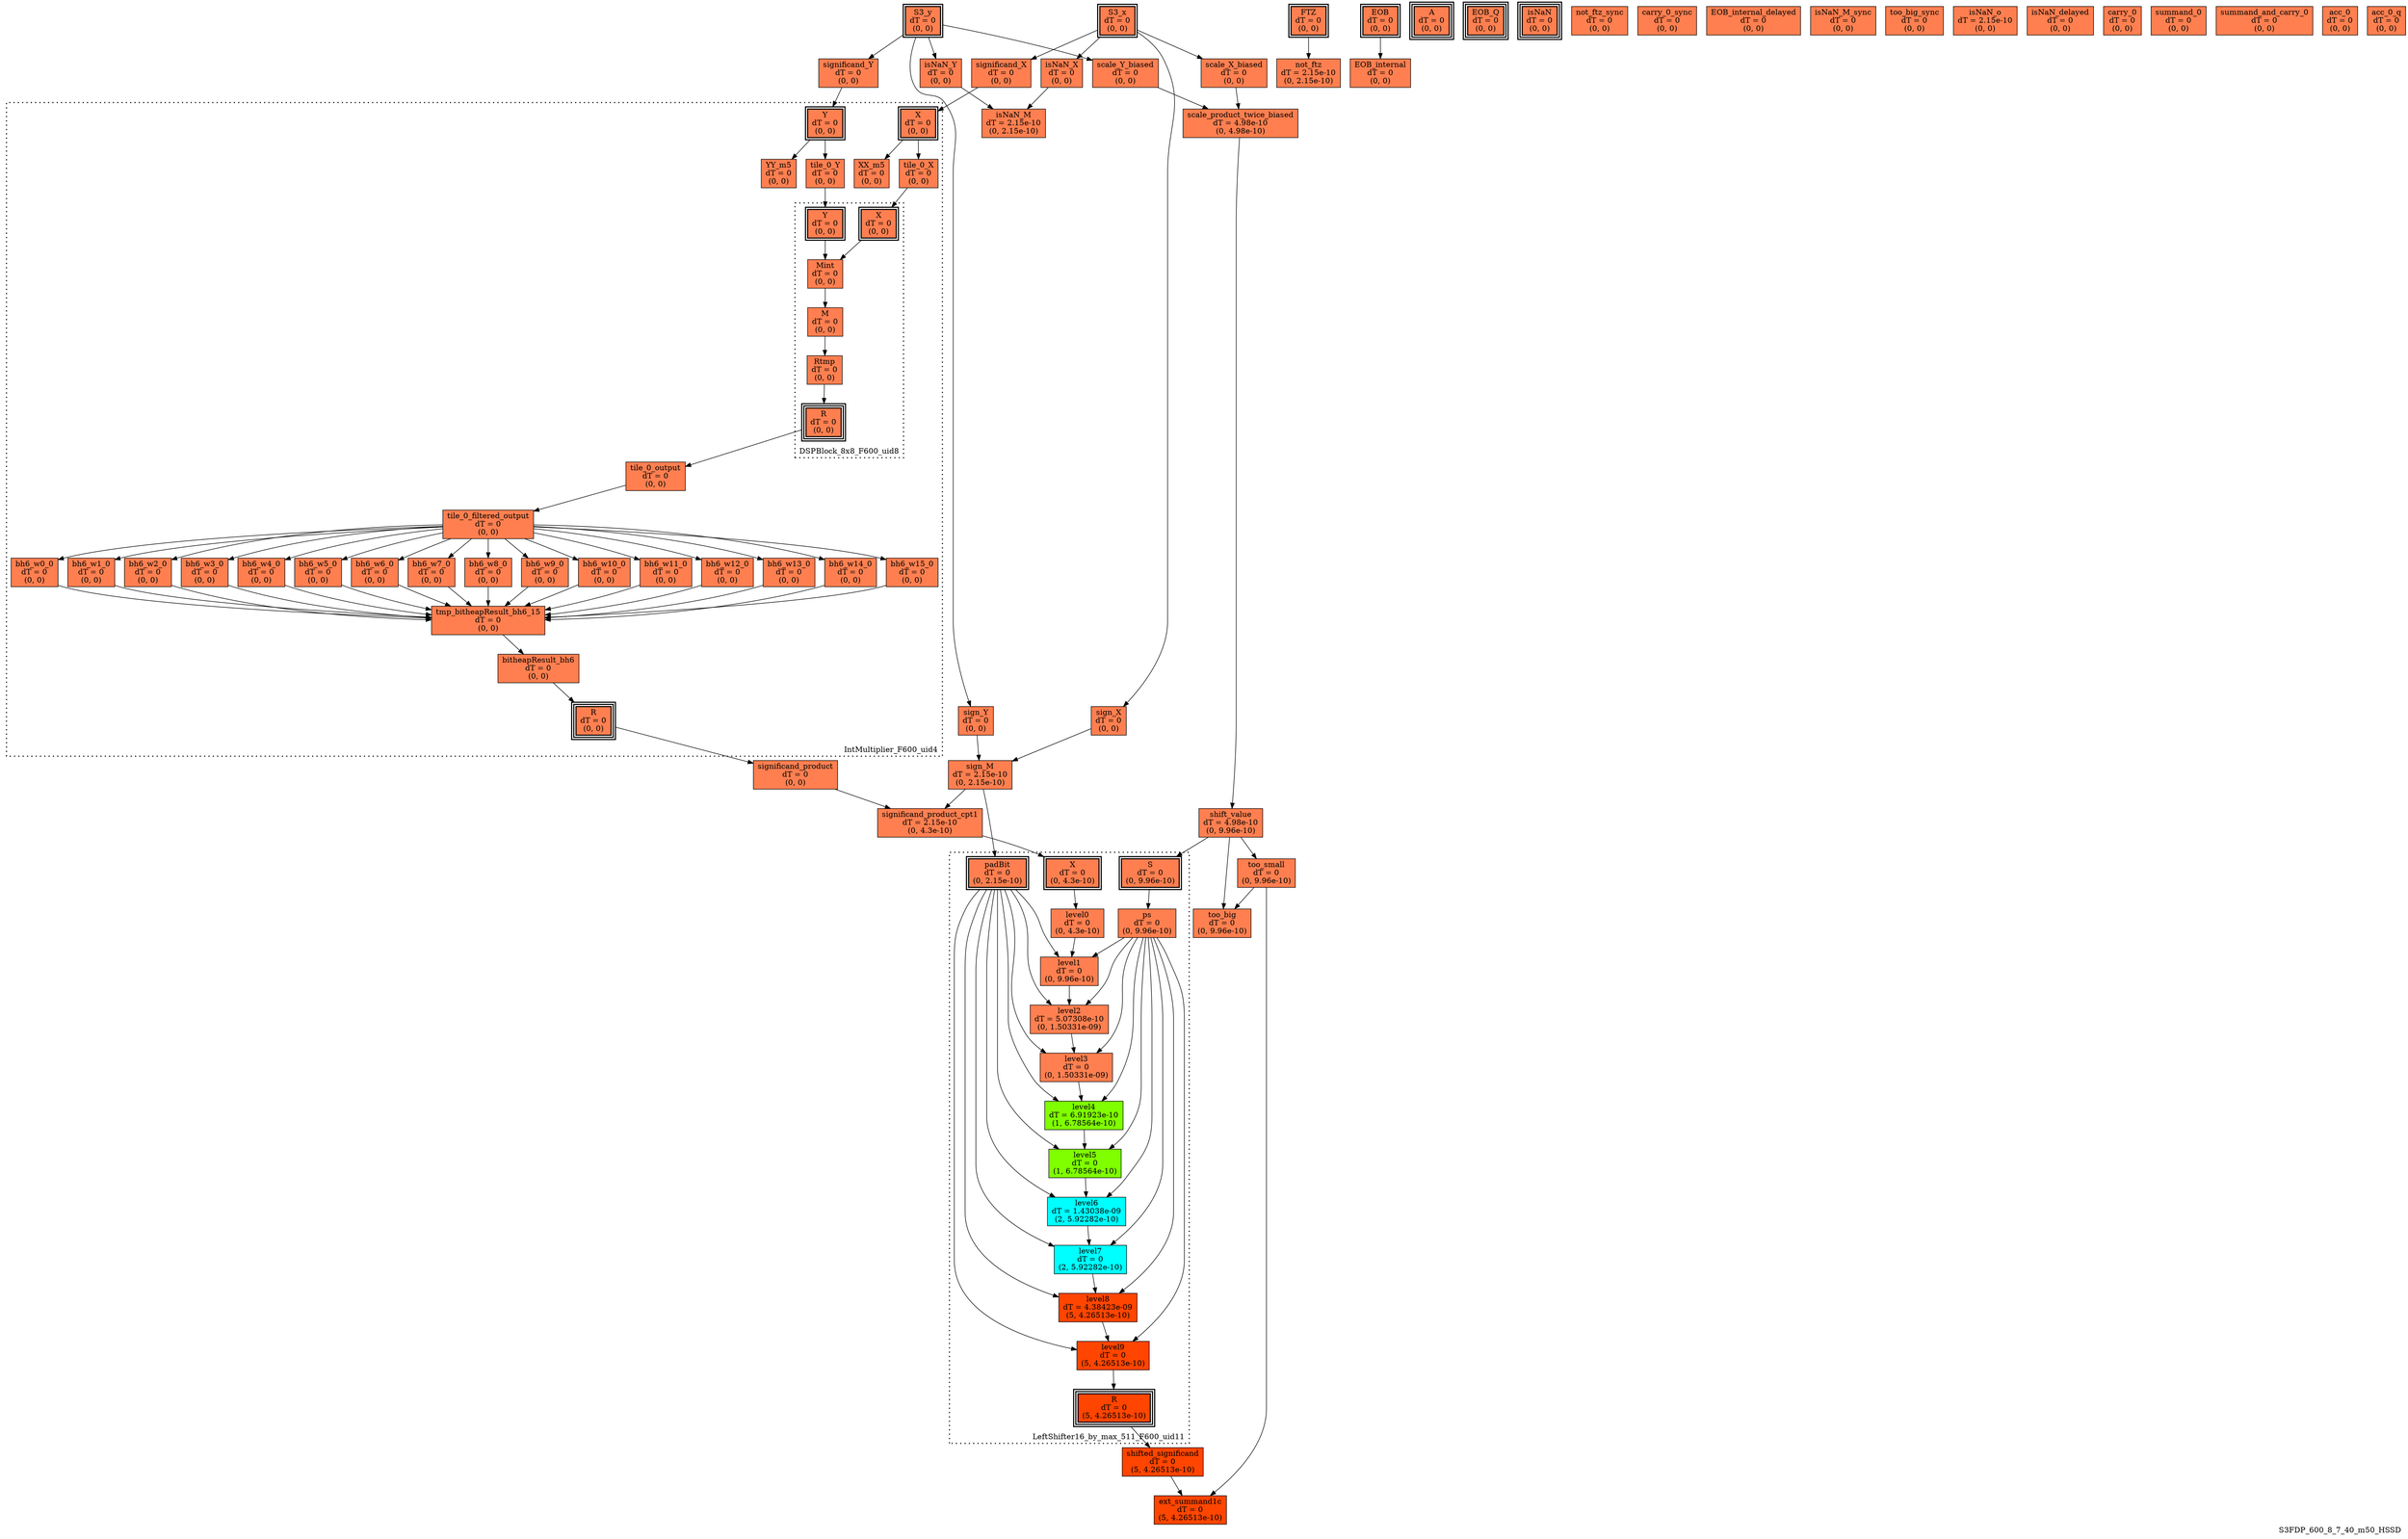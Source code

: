 digraph S3FDP_600_8_7_40_m50_HSSD
{
	//graph drawing options
	label=S3FDP_600_8_7_40_m50_HSSD;
	labelloc=bottom;
	labeljust=right;
	ratio=auto;
	nodesep=0.25;
	ranksep=0.5;

	//input/output signals of operator S3FDP_600_8_7_40_m50_HSSD
	S3_x__S3FDP_600_8_7_40_m50_HSSD [ label="S3_x\ndT = 0\n(0, 0)", shape=box, color=black, style="bold, filled", fillcolor=coral, peripheries=2 ];
	S3_y__S3FDP_600_8_7_40_m50_HSSD [ label="S3_y\ndT = 0\n(0, 0)", shape=box, color=black, style="bold, filled", fillcolor=coral, peripheries=2 ];
	FTZ__S3FDP_600_8_7_40_m50_HSSD [ label="FTZ\ndT = 0\n(0, 0)", shape=box, color=black, style="bold, filled", fillcolor=coral, peripheries=2 ];
	EOB__S3FDP_600_8_7_40_m50_HSSD [ label="EOB\ndT = 0\n(0, 0)", shape=box, color=black, style="bold, filled", fillcolor=coral, peripheries=2 ];
	A__S3FDP_600_8_7_40_m50_HSSD [ label="A\ndT = 0\n(0, 0)", shape=box, color=black, style="bold, filled", fillcolor=coral, peripheries=3 ];
	EOB_Q__S3FDP_600_8_7_40_m50_HSSD [ label="EOB_Q\ndT = 0\n(0, 0)", shape=box, color=black, style="bold, filled", fillcolor=coral, peripheries=3 ];
	isNaN__S3FDP_600_8_7_40_m50_HSSD [ label="isNaN\ndT = 0\n(0, 0)", shape=box, color=black, style="bold, filled", fillcolor=coral, peripheries=3 ];
	{rank=same S3_x__S3FDP_600_8_7_40_m50_HSSD, S3_y__S3FDP_600_8_7_40_m50_HSSD, FTZ__S3FDP_600_8_7_40_m50_HSSD, EOB__S3FDP_600_8_7_40_m50_HSSD};
	{rank=same A__S3FDP_600_8_7_40_m50_HSSD, EOB_Q__S3FDP_600_8_7_40_m50_HSSD, isNaN__S3FDP_600_8_7_40_m50_HSSD};
	//internal signals of operator S3FDP_600_8_7_40_m50_HSSD
	sign_X__S3FDP_600_8_7_40_m50_HSSD [ label="sign_X\ndT = 0\n(0, 0)", shape=box, color=black, style=filled, fillcolor=coral, peripheries=1 ];
	sign_Y__S3FDP_600_8_7_40_m50_HSSD [ label="sign_Y\ndT = 0\n(0, 0)", shape=box, color=black, style=filled, fillcolor=coral, peripheries=1 ];
	sign_M__S3FDP_600_8_7_40_m50_HSSD [ label="sign_M\ndT = 2.15e-10\n(0, 2.15e-10)", shape=box, color=black, style=filled, fillcolor=coral, peripheries=1 ];
	isNaN_X__S3FDP_600_8_7_40_m50_HSSD [ label="isNaN_X\ndT = 0\n(0, 0)", shape=box, color=black, style=filled, fillcolor=coral, peripheries=1 ];
	isNaN_Y__S3FDP_600_8_7_40_m50_HSSD [ label="isNaN_Y\ndT = 0\n(0, 0)", shape=box, color=black, style=filled, fillcolor=coral, peripheries=1 ];
	isNaN_M__S3FDP_600_8_7_40_m50_HSSD [ label="isNaN_M\ndT = 2.15e-10\n(0, 2.15e-10)", shape=box, color=black, style=filled, fillcolor=coral, peripheries=1 ];
	significand_X__S3FDP_600_8_7_40_m50_HSSD [ label="significand_X\ndT = 0\n(0, 0)", shape=box, color=black, style=filled, fillcolor=coral, peripheries=1 ];
	significand_Y__S3FDP_600_8_7_40_m50_HSSD [ label="significand_Y\ndT = 0\n(0, 0)", shape=box, color=black, style=filled, fillcolor=coral, peripheries=1 ];
	significand_product__S3FDP_600_8_7_40_m50_HSSD [ label="significand_product\ndT = 0\n(0, 0)", shape=box, color=black, style=filled, fillcolor=coral, peripheries=1 ];
	scale_X_biased__S3FDP_600_8_7_40_m50_HSSD [ label="scale_X_biased\ndT = 0\n(0, 0)", shape=box, color=black, style=filled, fillcolor=coral, peripheries=1 ];
	scale_Y_biased__S3FDP_600_8_7_40_m50_HSSD [ label="scale_Y_biased\ndT = 0\n(0, 0)", shape=box, color=black, style=filled, fillcolor=coral, peripheries=1 ];
	scale_product_twice_biased__S3FDP_600_8_7_40_m50_HSSD [ label="scale_product_twice_biased\ndT = 4.98e-10\n(0, 4.98e-10)", shape=box, color=black, style=filled, fillcolor=coral, peripheries=1 ];
	significand_product_cpt1__S3FDP_600_8_7_40_m50_HSSD [ label="significand_product_cpt1\ndT = 2.15e-10\n(0, 4.3e-10)", shape=box, color=black, style=filled, fillcolor=coral, peripheries=1 ];
	shift_value__S3FDP_600_8_7_40_m50_HSSD [ label="shift_value\ndT = 4.98e-10\n(0, 9.96e-10)", shape=box, color=black, style=filled, fillcolor=coral, peripheries=1 ];
	shifted_significand__S3FDP_600_8_7_40_m50_HSSD [ label="shifted_significand\ndT = 0\n(5, 4.26513e-10)", shape=box, color=black, style=filled, fillcolor=orangered, peripheries=1 ];
	too_small__S3FDP_600_8_7_40_m50_HSSD [ label="too_small\ndT = 0\n(0, 9.96e-10)", shape=box, color=black, style=filled, fillcolor=coral, peripheries=1 ];
	too_big__S3FDP_600_8_7_40_m50_HSSD [ label="too_big\ndT = 0\n(0, 9.96e-10)", shape=box, color=black, style=filled, fillcolor=coral, peripheries=1 ];
	ext_summand1c__S3FDP_600_8_7_40_m50_HSSD [ label="ext_summand1c\ndT = 0\n(5, 4.26513e-10)", shape=box, color=black, style=filled, fillcolor=orangered, peripheries=1 ];
	not_ftz__S3FDP_600_8_7_40_m50_HSSD [ label="not_ftz\ndT = 2.15e-10\n(0, 2.15e-10)", shape=box, color=black, style=filled, fillcolor=coral, peripheries=1 ];
	EOB_internal__S3FDP_600_8_7_40_m50_HSSD [ label="EOB_internal\ndT = 0\n(0, 0)", shape=box, color=black, style=filled, fillcolor=coral, peripheries=1 ];
	not_ftz_sync__S3FDP_600_8_7_40_m50_HSSD [ label="not_ftz_sync\ndT = 0\n(0, 0)", shape=box, color=black, style=filled, fillcolor=coral, peripheries=1 ];
	carry_0_sync__S3FDP_600_8_7_40_m50_HSSD [ label="carry_0_sync\ndT = 0\n(0, 0)", shape=box, color=black, style=filled, fillcolor=coral, peripheries=1 ];
	EOB_internal_delayed__S3FDP_600_8_7_40_m50_HSSD [ label="EOB_internal_delayed\ndT = 0\n(0, 0)", shape=box, color=black, style=filled, fillcolor=coral, peripheries=1 ];
	isNaN_M_sync__S3FDP_600_8_7_40_m50_HSSD [ label="isNaN_M_sync\ndT = 0\n(0, 0)", shape=box, color=black, style=filled, fillcolor=coral, peripheries=1 ];
	too_big_sync__S3FDP_600_8_7_40_m50_HSSD [ label="too_big_sync\ndT = 0\n(0, 0)", shape=box, color=black, style=filled, fillcolor=coral, peripheries=1 ];
	isNaN_o__S3FDP_600_8_7_40_m50_HSSD [ label="isNaN_o\ndT = 2.15e-10\n(0, 0)", shape=box, color=black, style=filled, fillcolor=coral, peripheries=1 ];
	isNaN_delayed__S3FDP_600_8_7_40_m50_HSSD [ label="isNaN_delayed\ndT = 0\n(0, 0)", shape=box, color=black, style=filled, fillcolor=coral, peripheries=1 ];
	carry_0__S3FDP_600_8_7_40_m50_HSSD [ label="carry_0\ndT = 0\n(0, 0)", shape=box, color=black, style=filled, fillcolor=coral, peripheries=1 ];
	summand_0__S3FDP_600_8_7_40_m50_HSSD [ label="summand_0\ndT = 0\n(0, 0)", shape=box, color=black, style=filled, fillcolor=coral, peripheries=1 ];
	summand_and_carry_0__S3FDP_600_8_7_40_m50_HSSD [ label="summand_and_carry_0\ndT = 0\n(0, 0)", shape=box, color=black, style=filled, fillcolor=coral, peripheries=1 ];
	acc_0__S3FDP_600_8_7_40_m50_HSSD [ label="acc_0\ndT = 0\n(0, 0)", shape=box, color=black, style=filled, fillcolor=coral, peripheries=1 ];
	acc_0_q__S3FDP_600_8_7_40_m50_HSSD [ label="acc_0_q\ndT = 0\n(0, 0)", shape=box, color=black, style=filled, fillcolor=coral, peripheries=1 ];

	//subcomponents of operator S3FDP_600_8_7_40_m50_HSSD

	subgraph cluster_IntMultiplier_F600_uid4
	{
		//graph drawing options
		label=IntMultiplier_F600_uid4;
		labelloc=bottom;
		labeljust=right;
		style="bold, dotted";
		ratio=auto;
		nodesep=0.25;
		ranksep=0.5;

		//input/output signals of operator IntMultiplier_F600_uid4
		X__IntMultiplier_F600_uid4 [ label="X\ndT = 0\n(0, 0)", shape=box, color=black, style="bold, filled", fillcolor=coral, peripheries=2 ];
		Y__IntMultiplier_F600_uid4 [ label="Y\ndT = 0\n(0, 0)", shape=box, color=black, style="bold, filled", fillcolor=coral, peripheries=2 ];
		R__IntMultiplier_F600_uid4 [ label="R\ndT = 0\n(0, 0)", shape=box, color=black, style="bold, filled", fillcolor=coral, peripheries=3 ];
		{rank=same X__IntMultiplier_F600_uid4, Y__IntMultiplier_F600_uid4};
		{rank=same R__IntMultiplier_F600_uid4};
		//internal signals of operator IntMultiplier_F600_uid4
		XX_m5__IntMultiplier_F600_uid4 [ label="XX_m5\ndT = 0\n(0, 0)", shape=box, color=black, style=filled, fillcolor=coral, peripheries=1 ];
		YY_m5__IntMultiplier_F600_uid4 [ label="YY_m5\ndT = 0\n(0, 0)", shape=box, color=black, style=filled, fillcolor=coral, peripheries=1 ];
		tile_0_X__IntMultiplier_F600_uid4 [ label="tile_0_X\ndT = 0\n(0, 0)", shape=box, color=black, style=filled, fillcolor=coral, peripheries=1 ];
		tile_0_Y__IntMultiplier_F600_uid4 [ label="tile_0_Y\ndT = 0\n(0, 0)", shape=box, color=black, style=filled, fillcolor=coral, peripheries=1 ];
		tile_0_output__IntMultiplier_F600_uid4 [ label="tile_0_output\ndT = 0\n(0, 0)", shape=box, color=black, style=filled, fillcolor=coral, peripheries=1 ];
		tile_0_filtered_output__IntMultiplier_F600_uid4 [ label="tile_0_filtered_output\ndT = 0\n(0, 0)", shape=box, color=black, style=filled, fillcolor=coral, peripheries=1 ];
		bh6_w0_0__IntMultiplier_F600_uid4 [ label="bh6_w0_0\ndT = 0\n(0, 0)", shape=box, color=black, style=filled, fillcolor=coral, peripheries=1 ];
		bh6_w1_0__IntMultiplier_F600_uid4 [ label="bh6_w1_0\ndT = 0\n(0, 0)", shape=box, color=black, style=filled, fillcolor=coral, peripheries=1 ];
		bh6_w2_0__IntMultiplier_F600_uid4 [ label="bh6_w2_0\ndT = 0\n(0, 0)", shape=box, color=black, style=filled, fillcolor=coral, peripheries=1 ];
		bh6_w3_0__IntMultiplier_F600_uid4 [ label="bh6_w3_0\ndT = 0\n(0, 0)", shape=box, color=black, style=filled, fillcolor=coral, peripheries=1 ];
		bh6_w4_0__IntMultiplier_F600_uid4 [ label="bh6_w4_0\ndT = 0\n(0, 0)", shape=box, color=black, style=filled, fillcolor=coral, peripheries=1 ];
		bh6_w5_0__IntMultiplier_F600_uid4 [ label="bh6_w5_0\ndT = 0\n(0, 0)", shape=box, color=black, style=filled, fillcolor=coral, peripheries=1 ];
		bh6_w6_0__IntMultiplier_F600_uid4 [ label="bh6_w6_0\ndT = 0\n(0, 0)", shape=box, color=black, style=filled, fillcolor=coral, peripheries=1 ];
		bh6_w7_0__IntMultiplier_F600_uid4 [ label="bh6_w7_0\ndT = 0\n(0, 0)", shape=box, color=black, style=filled, fillcolor=coral, peripheries=1 ];
		bh6_w8_0__IntMultiplier_F600_uid4 [ label="bh6_w8_0\ndT = 0\n(0, 0)", shape=box, color=black, style=filled, fillcolor=coral, peripheries=1 ];
		bh6_w9_0__IntMultiplier_F600_uid4 [ label="bh6_w9_0\ndT = 0\n(0, 0)", shape=box, color=black, style=filled, fillcolor=coral, peripheries=1 ];
		bh6_w10_0__IntMultiplier_F600_uid4 [ label="bh6_w10_0\ndT = 0\n(0, 0)", shape=box, color=black, style=filled, fillcolor=coral, peripheries=1 ];
		bh6_w11_0__IntMultiplier_F600_uid4 [ label="bh6_w11_0\ndT = 0\n(0, 0)", shape=box, color=black, style=filled, fillcolor=coral, peripheries=1 ];
		bh6_w12_0__IntMultiplier_F600_uid4 [ label="bh6_w12_0\ndT = 0\n(0, 0)", shape=box, color=black, style=filled, fillcolor=coral, peripheries=1 ];
		bh6_w13_0__IntMultiplier_F600_uid4 [ label="bh6_w13_0\ndT = 0\n(0, 0)", shape=box, color=black, style=filled, fillcolor=coral, peripheries=1 ];
		bh6_w14_0__IntMultiplier_F600_uid4 [ label="bh6_w14_0\ndT = 0\n(0, 0)", shape=box, color=black, style=filled, fillcolor=coral, peripheries=1 ];
		bh6_w15_0__IntMultiplier_F600_uid4 [ label="bh6_w15_0\ndT = 0\n(0, 0)", shape=box, color=black, style=filled, fillcolor=coral, peripheries=1 ];
		tmp_bitheapResult_bh6_15__IntMultiplier_F600_uid4 [ label="tmp_bitheapResult_bh6_15\ndT = 0\n(0, 0)", shape=box, color=black, style=filled, fillcolor=coral, peripheries=1 ];
		bitheapResult_bh6__IntMultiplier_F600_uid4 [ label="bitheapResult_bh6\ndT = 0\n(0, 0)", shape=box, color=black, style=filled, fillcolor=coral, peripheries=1 ];

		//subcomponents of operator IntMultiplier_F600_uid4

		subgraph cluster_DSPBlock_8x8_F600_uid8
		{
			//graph drawing options
			label=DSPBlock_8x8_F600_uid8;
			labelloc=bottom;
			labeljust=right;
			style="bold, dotted";
			ratio=auto;
			nodesep=0.25;
			ranksep=0.5;

			//input/output signals of operator DSPBlock_8x8_F600_uid8
			X__DSPBlock_8x8_F600_uid8 [ label="X\ndT = 0\n(0, 0)", shape=box, color=black, style="bold, filled", fillcolor=coral, peripheries=2 ];
			Y__DSPBlock_8x8_F600_uid8 [ label="Y\ndT = 0\n(0, 0)", shape=box, color=black, style="bold, filled", fillcolor=coral, peripheries=2 ];
			R__DSPBlock_8x8_F600_uid8 [ label="R\ndT = 0\n(0, 0)", shape=box, color=black, style="bold, filled", fillcolor=coral, peripheries=3 ];
			{rank=same X__DSPBlock_8x8_F600_uid8, Y__DSPBlock_8x8_F600_uid8};
			{rank=same R__DSPBlock_8x8_F600_uid8};
			//internal signals of operator DSPBlock_8x8_F600_uid8
			Mint__DSPBlock_8x8_F600_uid8 [ label="Mint\ndT = 0\n(0, 0)", shape=box, color=black, style=filled, fillcolor=coral, peripheries=1 ];
			M__DSPBlock_8x8_F600_uid8 [ label="M\ndT = 0\n(0, 0)", shape=box, color=black, style=filled, fillcolor=coral, peripheries=1 ];
			Rtmp__DSPBlock_8x8_F600_uid8 [ label="Rtmp\ndT = 0\n(0, 0)", shape=box, color=black, style=filled, fillcolor=coral, peripheries=1 ];

			//subcomponents of operator DSPBlock_8x8_F600_uid8

			//input and internal signal connections of operator DSPBlock_8x8_F600_uid8
			X__DSPBlock_8x8_F600_uid8 -> Mint__DSPBlock_8x8_F600_uid8 [ arrowhead=normal, arrowsize=1.0, arrowtail=normal, color=black, dir=forward  ];
			Y__DSPBlock_8x8_F600_uid8 -> Mint__DSPBlock_8x8_F600_uid8 [ arrowhead=normal, arrowsize=1.0, arrowtail=normal, color=black, dir=forward  ];
			Mint__DSPBlock_8x8_F600_uid8 -> M__DSPBlock_8x8_F600_uid8 [ arrowhead=normal, arrowsize=1.0, arrowtail=normal, color=black, dir=forward  ];
			M__DSPBlock_8x8_F600_uid8 -> Rtmp__DSPBlock_8x8_F600_uid8 [ arrowhead=normal, arrowsize=1.0, arrowtail=normal, color=black, dir=forward  ];
			Rtmp__DSPBlock_8x8_F600_uid8 -> R__DSPBlock_8x8_F600_uid8 [ arrowhead=normal, arrowsize=1.0, arrowtail=normal, color=black, dir=forward  ];
		}

			//output signal connections of operator DSPBlock_8x8_F600_uid8
			R__DSPBlock_8x8_F600_uid8 -> tile_0_output__IntMultiplier_F600_uid4 [ arrowhead=normal, arrowsize=1.0, arrowtail=normal, color=black, dir=forward  ];

		//input and internal signal connections of operator IntMultiplier_F600_uid4
		X__IntMultiplier_F600_uid4 -> XX_m5__IntMultiplier_F600_uid4 [ arrowhead=normal, arrowsize=1.0, arrowtail=normal, color=black, dir=forward  ];
		X__IntMultiplier_F600_uid4 -> tile_0_X__IntMultiplier_F600_uid4 [ arrowhead=normal, arrowsize=1.0, arrowtail=normal, color=black, dir=forward  ];
		Y__IntMultiplier_F600_uid4 -> YY_m5__IntMultiplier_F600_uid4 [ arrowhead=normal, arrowsize=1.0, arrowtail=normal, color=black, dir=forward  ];
		Y__IntMultiplier_F600_uid4 -> tile_0_Y__IntMultiplier_F600_uid4 [ arrowhead=normal, arrowsize=1.0, arrowtail=normal, color=black, dir=forward  ];
		tile_0_X__IntMultiplier_F600_uid4 -> X__DSPBlock_8x8_F600_uid8 [ arrowhead=normal, arrowsize=1.0, arrowtail=normal, color=black, dir=forward  ];
		tile_0_Y__IntMultiplier_F600_uid4 -> Y__DSPBlock_8x8_F600_uid8 [ arrowhead=normal, arrowsize=1.0, arrowtail=normal, color=black, dir=forward  ];
		tile_0_output__IntMultiplier_F600_uid4 -> tile_0_filtered_output__IntMultiplier_F600_uid4 [ arrowhead=normal, arrowsize=1.0, arrowtail=normal, color=black, dir=forward  ];
		tile_0_filtered_output__IntMultiplier_F600_uid4 -> bh6_w0_0__IntMultiplier_F600_uid4 [ arrowhead=normal, arrowsize=1.0, arrowtail=normal, color=black, dir=forward  ];
		tile_0_filtered_output__IntMultiplier_F600_uid4 -> bh6_w1_0__IntMultiplier_F600_uid4 [ arrowhead=normal, arrowsize=1.0, arrowtail=normal, color=black, dir=forward  ];
		tile_0_filtered_output__IntMultiplier_F600_uid4 -> bh6_w2_0__IntMultiplier_F600_uid4 [ arrowhead=normal, arrowsize=1.0, arrowtail=normal, color=black, dir=forward  ];
		tile_0_filtered_output__IntMultiplier_F600_uid4 -> bh6_w3_0__IntMultiplier_F600_uid4 [ arrowhead=normal, arrowsize=1.0, arrowtail=normal, color=black, dir=forward  ];
		tile_0_filtered_output__IntMultiplier_F600_uid4 -> bh6_w4_0__IntMultiplier_F600_uid4 [ arrowhead=normal, arrowsize=1.0, arrowtail=normal, color=black, dir=forward  ];
		tile_0_filtered_output__IntMultiplier_F600_uid4 -> bh6_w5_0__IntMultiplier_F600_uid4 [ arrowhead=normal, arrowsize=1.0, arrowtail=normal, color=black, dir=forward  ];
		tile_0_filtered_output__IntMultiplier_F600_uid4 -> bh6_w6_0__IntMultiplier_F600_uid4 [ arrowhead=normal, arrowsize=1.0, arrowtail=normal, color=black, dir=forward  ];
		tile_0_filtered_output__IntMultiplier_F600_uid4 -> bh6_w7_0__IntMultiplier_F600_uid4 [ arrowhead=normal, arrowsize=1.0, arrowtail=normal, color=black, dir=forward  ];
		tile_0_filtered_output__IntMultiplier_F600_uid4 -> bh6_w8_0__IntMultiplier_F600_uid4 [ arrowhead=normal, arrowsize=1.0, arrowtail=normal, color=black, dir=forward  ];
		tile_0_filtered_output__IntMultiplier_F600_uid4 -> bh6_w9_0__IntMultiplier_F600_uid4 [ arrowhead=normal, arrowsize=1.0, arrowtail=normal, color=black, dir=forward  ];
		tile_0_filtered_output__IntMultiplier_F600_uid4 -> bh6_w10_0__IntMultiplier_F600_uid4 [ arrowhead=normal, arrowsize=1.0, arrowtail=normal, color=black, dir=forward  ];
		tile_0_filtered_output__IntMultiplier_F600_uid4 -> bh6_w11_0__IntMultiplier_F600_uid4 [ arrowhead=normal, arrowsize=1.0, arrowtail=normal, color=black, dir=forward  ];
		tile_0_filtered_output__IntMultiplier_F600_uid4 -> bh6_w12_0__IntMultiplier_F600_uid4 [ arrowhead=normal, arrowsize=1.0, arrowtail=normal, color=black, dir=forward  ];
		tile_0_filtered_output__IntMultiplier_F600_uid4 -> bh6_w13_0__IntMultiplier_F600_uid4 [ arrowhead=normal, arrowsize=1.0, arrowtail=normal, color=black, dir=forward  ];
		tile_0_filtered_output__IntMultiplier_F600_uid4 -> bh6_w14_0__IntMultiplier_F600_uid4 [ arrowhead=normal, arrowsize=1.0, arrowtail=normal, color=black, dir=forward  ];
		tile_0_filtered_output__IntMultiplier_F600_uid4 -> bh6_w15_0__IntMultiplier_F600_uid4 [ arrowhead=normal, arrowsize=1.0, arrowtail=normal, color=black, dir=forward  ];
		bh6_w0_0__IntMultiplier_F600_uid4 -> tmp_bitheapResult_bh6_15__IntMultiplier_F600_uid4 [ arrowhead=normal, arrowsize=1.0, arrowtail=normal, color=black, dir=forward  ];
		bh6_w1_0__IntMultiplier_F600_uid4 -> tmp_bitheapResult_bh6_15__IntMultiplier_F600_uid4 [ arrowhead=normal, arrowsize=1.0, arrowtail=normal, color=black, dir=forward  ];
		bh6_w2_0__IntMultiplier_F600_uid4 -> tmp_bitheapResult_bh6_15__IntMultiplier_F600_uid4 [ arrowhead=normal, arrowsize=1.0, arrowtail=normal, color=black, dir=forward  ];
		bh6_w3_0__IntMultiplier_F600_uid4 -> tmp_bitheapResult_bh6_15__IntMultiplier_F600_uid4 [ arrowhead=normal, arrowsize=1.0, arrowtail=normal, color=black, dir=forward  ];
		bh6_w4_0__IntMultiplier_F600_uid4 -> tmp_bitheapResult_bh6_15__IntMultiplier_F600_uid4 [ arrowhead=normal, arrowsize=1.0, arrowtail=normal, color=black, dir=forward  ];
		bh6_w5_0__IntMultiplier_F600_uid4 -> tmp_bitheapResult_bh6_15__IntMultiplier_F600_uid4 [ arrowhead=normal, arrowsize=1.0, arrowtail=normal, color=black, dir=forward  ];
		bh6_w6_0__IntMultiplier_F600_uid4 -> tmp_bitheapResult_bh6_15__IntMultiplier_F600_uid4 [ arrowhead=normal, arrowsize=1.0, arrowtail=normal, color=black, dir=forward  ];
		bh6_w7_0__IntMultiplier_F600_uid4 -> tmp_bitheapResult_bh6_15__IntMultiplier_F600_uid4 [ arrowhead=normal, arrowsize=1.0, arrowtail=normal, color=black, dir=forward  ];
		bh6_w8_0__IntMultiplier_F600_uid4 -> tmp_bitheapResult_bh6_15__IntMultiplier_F600_uid4 [ arrowhead=normal, arrowsize=1.0, arrowtail=normal, color=black, dir=forward  ];
		bh6_w9_0__IntMultiplier_F600_uid4 -> tmp_bitheapResult_bh6_15__IntMultiplier_F600_uid4 [ arrowhead=normal, arrowsize=1.0, arrowtail=normal, color=black, dir=forward  ];
		bh6_w10_0__IntMultiplier_F600_uid4 -> tmp_bitheapResult_bh6_15__IntMultiplier_F600_uid4 [ arrowhead=normal, arrowsize=1.0, arrowtail=normal, color=black, dir=forward  ];
		bh6_w11_0__IntMultiplier_F600_uid4 -> tmp_bitheapResult_bh6_15__IntMultiplier_F600_uid4 [ arrowhead=normal, arrowsize=1.0, arrowtail=normal, color=black, dir=forward  ];
		bh6_w12_0__IntMultiplier_F600_uid4 -> tmp_bitheapResult_bh6_15__IntMultiplier_F600_uid4 [ arrowhead=normal, arrowsize=1.0, arrowtail=normal, color=black, dir=forward  ];
		bh6_w13_0__IntMultiplier_F600_uid4 -> tmp_bitheapResult_bh6_15__IntMultiplier_F600_uid4 [ arrowhead=normal, arrowsize=1.0, arrowtail=normal, color=black, dir=forward  ];
		bh6_w14_0__IntMultiplier_F600_uid4 -> tmp_bitheapResult_bh6_15__IntMultiplier_F600_uid4 [ arrowhead=normal, arrowsize=1.0, arrowtail=normal, color=black, dir=forward  ];
		bh6_w15_0__IntMultiplier_F600_uid4 -> tmp_bitheapResult_bh6_15__IntMultiplier_F600_uid4 [ arrowhead=normal, arrowsize=1.0, arrowtail=normal, color=black, dir=forward  ];
		tmp_bitheapResult_bh6_15__IntMultiplier_F600_uid4 -> bitheapResult_bh6__IntMultiplier_F600_uid4 [ arrowhead=normal, arrowsize=1.0, arrowtail=normal, color=black, dir=forward  ];
		bitheapResult_bh6__IntMultiplier_F600_uid4 -> R__IntMultiplier_F600_uid4 [ arrowhead=normal, arrowsize=1.0, arrowtail=normal, color=black, dir=forward  ];
	}

		//output signal connections of operator IntMultiplier_F600_uid4
		R__IntMultiplier_F600_uid4 -> significand_product__S3FDP_600_8_7_40_m50_HSSD [ arrowhead=normal, arrowsize=1.0, arrowtail=normal, color=black, dir=forward  ];

	subgraph cluster_LeftShifter16_by_max_511_F600_uid11
	{
		//graph drawing options
		label=LeftShifter16_by_max_511_F600_uid11;
		labelloc=bottom;
		labeljust=right;
		style="bold, dotted";
		ratio=auto;
		nodesep=0.25;
		ranksep=0.5;

		//input/output signals of operator LeftShifter16_by_max_511_F600_uid11
		X__LeftShifter16_by_max_511_F600_uid11 [ label="X\ndT = 0\n(0, 4.3e-10)", shape=box, color=black, style="bold, filled", fillcolor=coral, peripheries=2 ];
		S__LeftShifter16_by_max_511_F600_uid11 [ label="S\ndT = 0\n(0, 9.96e-10)", shape=box, color=black, style="bold, filled", fillcolor=coral, peripheries=2 ];
		padBit__LeftShifter16_by_max_511_F600_uid11 [ label="padBit\ndT = 0\n(0, 2.15e-10)", shape=box, color=black, style="bold, filled", fillcolor=coral, peripheries=2 ];
		R__LeftShifter16_by_max_511_F600_uid11 [ label="R\ndT = 0\n(5, 4.26513e-10)", shape=box, color=black, style="bold, filled", fillcolor=orangered, peripheries=3 ];
		{rank=same X__LeftShifter16_by_max_511_F600_uid11, S__LeftShifter16_by_max_511_F600_uid11, padBit__LeftShifter16_by_max_511_F600_uid11};
		{rank=same R__LeftShifter16_by_max_511_F600_uid11};
		//internal signals of operator LeftShifter16_by_max_511_F600_uid11
		ps__LeftShifter16_by_max_511_F600_uid11 [ label="ps\ndT = 0\n(0, 9.96e-10)", shape=box, color=black, style=filled, fillcolor=coral, peripheries=1 ];
		level0__LeftShifter16_by_max_511_F600_uid11 [ label="level0\ndT = 0\n(0, 4.3e-10)", shape=box, color=black, style=filled, fillcolor=coral, peripheries=1 ];
		level1__LeftShifter16_by_max_511_F600_uid11 [ label="level1\ndT = 0\n(0, 9.96e-10)", shape=box, color=black, style=filled, fillcolor=coral, peripheries=1 ];
		level2__LeftShifter16_by_max_511_F600_uid11 [ label="level2\ndT = 5.07308e-10\n(0, 1.50331e-09)", shape=box, color=black, style=filled, fillcolor=coral, peripheries=1 ];
		level3__LeftShifter16_by_max_511_F600_uid11 [ label="level3\ndT = 0\n(0, 1.50331e-09)", shape=box, color=black, style=filled, fillcolor=coral, peripheries=1 ];
		level4__LeftShifter16_by_max_511_F600_uid11 [ label="level4\ndT = 6.91923e-10\n(1, 6.78564e-10)", shape=box, color=black, style=filled, fillcolor=chartreuse, peripheries=1 ];
		level5__LeftShifter16_by_max_511_F600_uid11 [ label="level5\ndT = 0\n(1, 6.78564e-10)", shape=box, color=black, style=filled, fillcolor=chartreuse, peripheries=1 ];
		level6__LeftShifter16_by_max_511_F600_uid11 [ label="level6\ndT = 1.43038e-09\n(2, 5.92282e-10)", shape=box, color=black, style=filled, fillcolor=cyan, peripheries=1 ];
		level7__LeftShifter16_by_max_511_F600_uid11 [ label="level7\ndT = 0\n(2, 5.92282e-10)", shape=box, color=black, style=filled, fillcolor=cyan, peripheries=1 ];
		level8__LeftShifter16_by_max_511_F600_uid11 [ label="level8\ndT = 4.38423e-09\n(5, 4.26513e-10)", shape=box, color=black, style=filled, fillcolor=orangered, peripheries=1 ];
		level9__LeftShifter16_by_max_511_F600_uid11 [ label="level9\ndT = 0\n(5, 4.26513e-10)", shape=box, color=black, style=filled, fillcolor=orangered, peripheries=1 ];

		//subcomponents of operator LeftShifter16_by_max_511_F600_uid11

		//input and internal signal connections of operator LeftShifter16_by_max_511_F600_uid11
		X__LeftShifter16_by_max_511_F600_uid11 -> level0__LeftShifter16_by_max_511_F600_uid11 [ arrowhead=normal, arrowsize=1.0, arrowtail=normal, color=black, dir=forward  ];
		S__LeftShifter16_by_max_511_F600_uid11 -> ps__LeftShifter16_by_max_511_F600_uid11 [ arrowhead=normal, arrowsize=1.0, arrowtail=normal, color=black, dir=forward  ];
		padBit__LeftShifter16_by_max_511_F600_uid11 -> level1__LeftShifter16_by_max_511_F600_uid11 [ arrowhead=normal, arrowsize=1.0, arrowtail=normal, color=black, dir=forward  ];
		padBit__LeftShifter16_by_max_511_F600_uid11 -> level2__LeftShifter16_by_max_511_F600_uid11 [ arrowhead=normal, arrowsize=1.0, arrowtail=normal, color=black, dir=forward  ];
		padBit__LeftShifter16_by_max_511_F600_uid11 -> level3__LeftShifter16_by_max_511_F600_uid11 [ arrowhead=normal, arrowsize=1.0, arrowtail=normal, color=black, dir=forward  ];
		padBit__LeftShifter16_by_max_511_F600_uid11 -> level4__LeftShifter16_by_max_511_F600_uid11 [ arrowhead=normal, arrowsize=1.0, arrowtail=normal, color=black, dir=forward  ];
		padBit__LeftShifter16_by_max_511_F600_uid11 -> level5__LeftShifter16_by_max_511_F600_uid11 [ arrowhead=normal, arrowsize=1.0, arrowtail=normal, color=black, dir=forward  ];
		padBit__LeftShifter16_by_max_511_F600_uid11 -> level6__LeftShifter16_by_max_511_F600_uid11 [ arrowhead=normal, arrowsize=1.0, arrowtail=normal, color=black, dir=forward  ];
		padBit__LeftShifter16_by_max_511_F600_uid11 -> level7__LeftShifter16_by_max_511_F600_uid11 [ arrowhead=normal, arrowsize=1.0, arrowtail=normal, color=black, dir=forward  ];
		padBit__LeftShifter16_by_max_511_F600_uid11 -> level8__LeftShifter16_by_max_511_F600_uid11 [ arrowhead=normal, arrowsize=1.0, arrowtail=normal, color=black, dir=forward  ];
		padBit__LeftShifter16_by_max_511_F600_uid11 -> level9__LeftShifter16_by_max_511_F600_uid11 [ arrowhead=normal, arrowsize=1.0, arrowtail=normal, color=black, dir=forward  ];
		ps__LeftShifter16_by_max_511_F600_uid11 -> level1__LeftShifter16_by_max_511_F600_uid11 [ arrowhead=normal, arrowsize=1.0, arrowtail=normal, color=black, dir=forward  ];
		ps__LeftShifter16_by_max_511_F600_uid11 -> level2__LeftShifter16_by_max_511_F600_uid11 [ arrowhead=normal, arrowsize=1.0, arrowtail=normal, color=black, dir=forward  ];
		ps__LeftShifter16_by_max_511_F600_uid11 -> level3__LeftShifter16_by_max_511_F600_uid11 [ arrowhead=normal, arrowsize=1.0, arrowtail=normal, color=black, dir=forward  ];
		ps__LeftShifter16_by_max_511_F600_uid11 -> level4__LeftShifter16_by_max_511_F600_uid11 [ arrowhead=normal, arrowsize=1.0, arrowtail=normal, color=black, dir=forward  ];
		ps__LeftShifter16_by_max_511_F600_uid11 -> level5__LeftShifter16_by_max_511_F600_uid11 [ arrowhead=normal, arrowsize=1.0, arrowtail=normal, color=black, dir=forward  ];
		ps__LeftShifter16_by_max_511_F600_uid11 -> level6__LeftShifter16_by_max_511_F600_uid11 [ arrowhead=normal, arrowsize=1.0, arrowtail=normal, color=black, dir=forward  ];
		ps__LeftShifter16_by_max_511_F600_uid11 -> level7__LeftShifter16_by_max_511_F600_uid11 [ arrowhead=normal, arrowsize=1.0, arrowtail=normal, color=black, dir=forward  ];
		ps__LeftShifter16_by_max_511_F600_uid11 -> level8__LeftShifter16_by_max_511_F600_uid11 [ arrowhead=normal, arrowsize=1.0, arrowtail=normal, color=black, dir=forward  ];
		ps__LeftShifter16_by_max_511_F600_uid11 -> level9__LeftShifter16_by_max_511_F600_uid11 [ arrowhead=normal, arrowsize=1.0, arrowtail=normal, color=black, dir=forward  ];
		level0__LeftShifter16_by_max_511_F600_uid11 -> level1__LeftShifter16_by_max_511_F600_uid11 [ arrowhead=normal, arrowsize=1.0, arrowtail=normal, color=black, dir=forward  ];
		level1__LeftShifter16_by_max_511_F600_uid11 -> level2__LeftShifter16_by_max_511_F600_uid11 [ arrowhead=normal, arrowsize=1.0, arrowtail=normal, color=black, dir=forward  ];
		level2__LeftShifter16_by_max_511_F600_uid11 -> level3__LeftShifter16_by_max_511_F600_uid11 [ arrowhead=normal, arrowsize=1.0, arrowtail=normal, color=black, dir=forward  ];
		level3__LeftShifter16_by_max_511_F600_uid11 -> level4__LeftShifter16_by_max_511_F600_uid11 [ arrowhead=normal, arrowsize=1.0, arrowtail=normal, color=black, dir=forward  ];
		level4__LeftShifter16_by_max_511_F600_uid11 -> level5__LeftShifter16_by_max_511_F600_uid11 [ arrowhead=normal, arrowsize=1.0, arrowtail=normal, color=black, dir=forward  ];
		level5__LeftShifter16_by_max_511_F600_uid11 -> level6__LeftShifter16_by_max_511_F600_uid11 [ arrowhead=normal, arrowsize=1.0, arrowtail=normal, color=black, dir=forward  ];
		level6__LeftShifter16_by_max_511_F600_uid11 -> level7__LeftShifter16_by_max_511_F600_uid11 [ arrowhead=normal, arrowsize=1.0, arrowtail=normal, color=black, dir=forward  ];
		level7__LeftShifter16_by_max_511_F600_uid11 -> level8__LeftShifter16_by_max_511_F600_uid11 [ arrowhead=normal, arrowsize=1.0, arrowtail=normal, color=black, dir=forward  ];
		level8__LeftShifter16_by_max_511_F600_uid11 -> level9__LeftShifter16_by_max_511_F600_uid11 [ arrowhead=normal, arrowsize=1.0, arrowtail=normal, color=black, dir=forward  ];
		level9__LeftShifter16_by_max_511_F600_uid11 -> R__LeftShifter16_by_max_511_F600_uid11 [ arrowhead=normal, arrowsize=1.0, arrowtail=normal, color=black, dir=forward  ];
	}

		//output signal connections of operator LeftShifter16_by_max_511_F600_uid11
		R__LeftShifter16_by_max_511_F600_uid11 -> shifted_significand__S3FDP_600_8_7_40_m50_HSSD [ arrowhead=normal, arrowsize=1.0, arrowtail=normal, color=black, dir=forward  ];

	//input and internal signal connections of operator S3FDP_600_8_7_40_m50_HSSD
	S3_x__S3FDP_600_8_7_40_m50_HSSD -> sign_X__S3FDP_600_8_7_40_m50_HSSD [ arrowhead=normal, arrowsize=1.0, arrowtail=normal, color=black, dir=forward  ];
	S3_x__S3FDP_600_8_7_40_m50_HSSD -> isNaN_X__S3FDP_600_8_7_40_m50_HSSD [ arrowhead=normal, arrowsize=1.0, arrowtail=normal, color=black, dir=forward  ];
	S3_x__S3FDP_600_8_7_40_m50_HSSD -> significand_X__S3FDP_600_8_7_40_m50_HSSD [ arrowhead=normal, arrowsize=1.0, arrowtail=normal, color=black, dir=forward  ];
	S3_x__S3FDP_600_8_7_40_m50_HSSD -> scale_X_biased__S3FDP_600_8_7_40_m50_HSSD [ arrowhead=normal, arrowsize=1.0, arrowtail=normal, color=black, dir=forward  ];
	S3_y__S3FDP_600_8_7_40_m50_HSSD -> sign_Y__S3FDP_600_8_7_40_m50_HSSD [ arrowhead=normal, arrowsize=1.0, arrowtail=normal, color=black, dir=forward  ];
	S3_y__S3FDP_600_8_7_40_m50_HSSD -> isNaN_Y__S3FDP_600_8_7_40_m50_HSSD [ arrowhead=normal, arrowsize=1.0, arrowtail=normal, color=black, dir=forward  ];
	S3_y__S3FDP_600_8_7_40_m50_HSSD -> significand_Y__S3FDP_600_8_7_40_m50_HSSD [ arrowhead=normal, arrowsize=1.0, arrowtail=normal, color=black, dir=forward  ];
	S3_y__S3FDP_600_8_7_40_m50_HSSD -> scale_Y_biased__S3FDP_600_8_7_40_m50_HSSD [ arrowhead=normal, arrowsize=1.0, arrowtail=normal, color=black, dir=forward  ];
	FTZ__S3FDP_600_8_7_40_m50_HSSD -> not_ftz__S3FDP_600_8_7_40_m50_HSSD [ arrowhead=normal, arrowsize=1.0, arrowtail=normal, color=black, dir=forward  ];
	EOB__S3FDP_600_8_7_40_m50_HSSD -> EOB_internal__S3FDP_600_8_7_40_m50_HSSD [ arrowhead=normal, arrowsize=1.0, arrowtail=normal, color=black, dir=forward  ];
	sign_X__S3FDP_600_8_7_40_m50_HSSD -> sign_M__S3FDP_600_8_7_40_m50_HSSD [ arrowhead=normal, arrowsize=1.0, arrowtail=normal, color=black, dir=forward  ];
	sign_Y__S3FDP_600_8_7_40_m50_HSSD -> sign_M__S3FDP_600_8_7_40_m50_HSSD [ arrowhead=normal, arrowsize=1.0, arrowtail=normal, color=black, dir=forward  ];
	sign_M__S3FDP_600_8_7_40_m50_HSSD -> significand_product_cpt1__S3FDP_600_8_7_40_m50_HSSD [ arrowhead=normal, arrowsize=1.0, arrowtail=normal, color=black, dir=forward  ];
	sign_M__S3FDP_600_8_7_40_m50_HSSD -> padBit__LeftShifter16_by_max_511_F600_uid11 [ arrowhead=normal, arrowsize=1.0, arrowtail=normal, color=black, dir=forward  ];
	isNaN_X__S3FDP_600_8_7_40_m50_HSSD -> isNaN_M__S3FDP_600_8_7_40_m50_HSSD [ arrowhead=normal, arrowsize=1.0, arrowtail=normal, color=black, dir=forward  ];
	isNaN_Y__S3FDP_600_8_7_40_m50_HSSD -> isNaN_M__S3FDP_600_8_7_40_m50_HSSD [ arrowhead=normal, arrowsize=1.0, arrowtail=normal, color=black, dir=forward  ];
	significand_X__S3FDP_600_8_7_40_m50_HSSD -> X__IntMultiplier_F600_uid4 [ arrowhead=normal, arrowsize=1.0, arrowtail=normal, color=black, dir=forward  ];
	significand_Y__S3FDP_600_8_7_40_m50_HSSD -> Y__IntMultiplier_F600_uid4 [ arrowhead=normal, arrowsize=1.0, arrowtail=normal, color=black, dir=forward  ];
	significand_product__S3FDP_600_8_7_40_m50_HSSD -> significand_product_cpt1__S3FDP_600_8_7_40_m50_HSSD [ arrowhead=normal, arrowsize=1.0, arrowtail=normal, color=black, dir=forward  ];
	scale_X_biased__S3FDP_600_8_7_40_m50_HSSD -> scale_product_twice_biased__S3FDP_600_8_7_40_m50_HSSD [ arrowhead=normal, arrowsize=1.0, arrowtail=normal, color=black, dir=forward  ];
	scale_Y_biased__S3FDP_600_8_7_40_m50_HSSD -> scale_product_twice_biased__S3FDP_600_8_7_40_m50_HSSD [ arrowhead=normal, arrowsize=1.0, arrowtail=normal, color=black, dir=forward  ];
	scale_product_twice_biased__S3FDP_600_8_7_40_m50_HSSD -> shift_value__S3FDP_600_8_7_40_m50_HSSD [ arrowhead=normal, arrowsize=1.0, arrowtail=normal, color=black, dir=forward  ];
	significand_product_cpt1__S3FDP_600_8_7_40_m50_HSSD -> X__LeftShifter16_by_max_511_F600_uid11 [ arrowhead=normal, arrowsize=1.0, arrowtail=normal, color=black, dir=forward  ];
	shift_value__S3FDP_600_8_7_40_m50_HSSD -> S__LeftShifter16_by_max_511_F600_uid11 [ arrowhead=normal, arrowsize=1.0, arrowtail=normal, color=black, dir=forward  ];
	shift_value__S3FDP_600_8_7_40_m50_HSSD -> too_small__S3FDP_600_8_7_40_m50_HSSD [ arrowhead=normal, arrowsize=1.0, arrowtail=normal, color=black, dir=forward  ];
	shift_value__S3FDP_600_8_7_40_m50_HSSD -> too_big__S3FDP_600_8_7_40_m50_HSSD [ arrowhead=normal, arrowsize=1.0, arrowtail=normal, color=black, dir=forward  ];
	shifted_significand__S3FDP_600_8_7_40_m50_HSSD -> ext_summand1c__S3FDP_600_8_7_40_m50_HSSD [ arrowhead=normal, arrowsize=1.0, arrowtail=normal, color=black, dir=forward  ];
	too_small__S3FDP_600_8_7_40_m50_HSSD -> too_big__S3FDP_600_8_7_40_m50_HSSD [ arrowhead=normal, arrowsize=1.0, arrowtail=normal, color=black, dir=forward  ];
	too_small__S3FDP_600_8_7_40_m50_HSSD -> ext_summand1c__S3FDP_600_8_7_40_m50_HSSD [ arrowhead=normal, arrowsize=1.0, arrowtail=normal, color=black, dir=forward  ];
}

